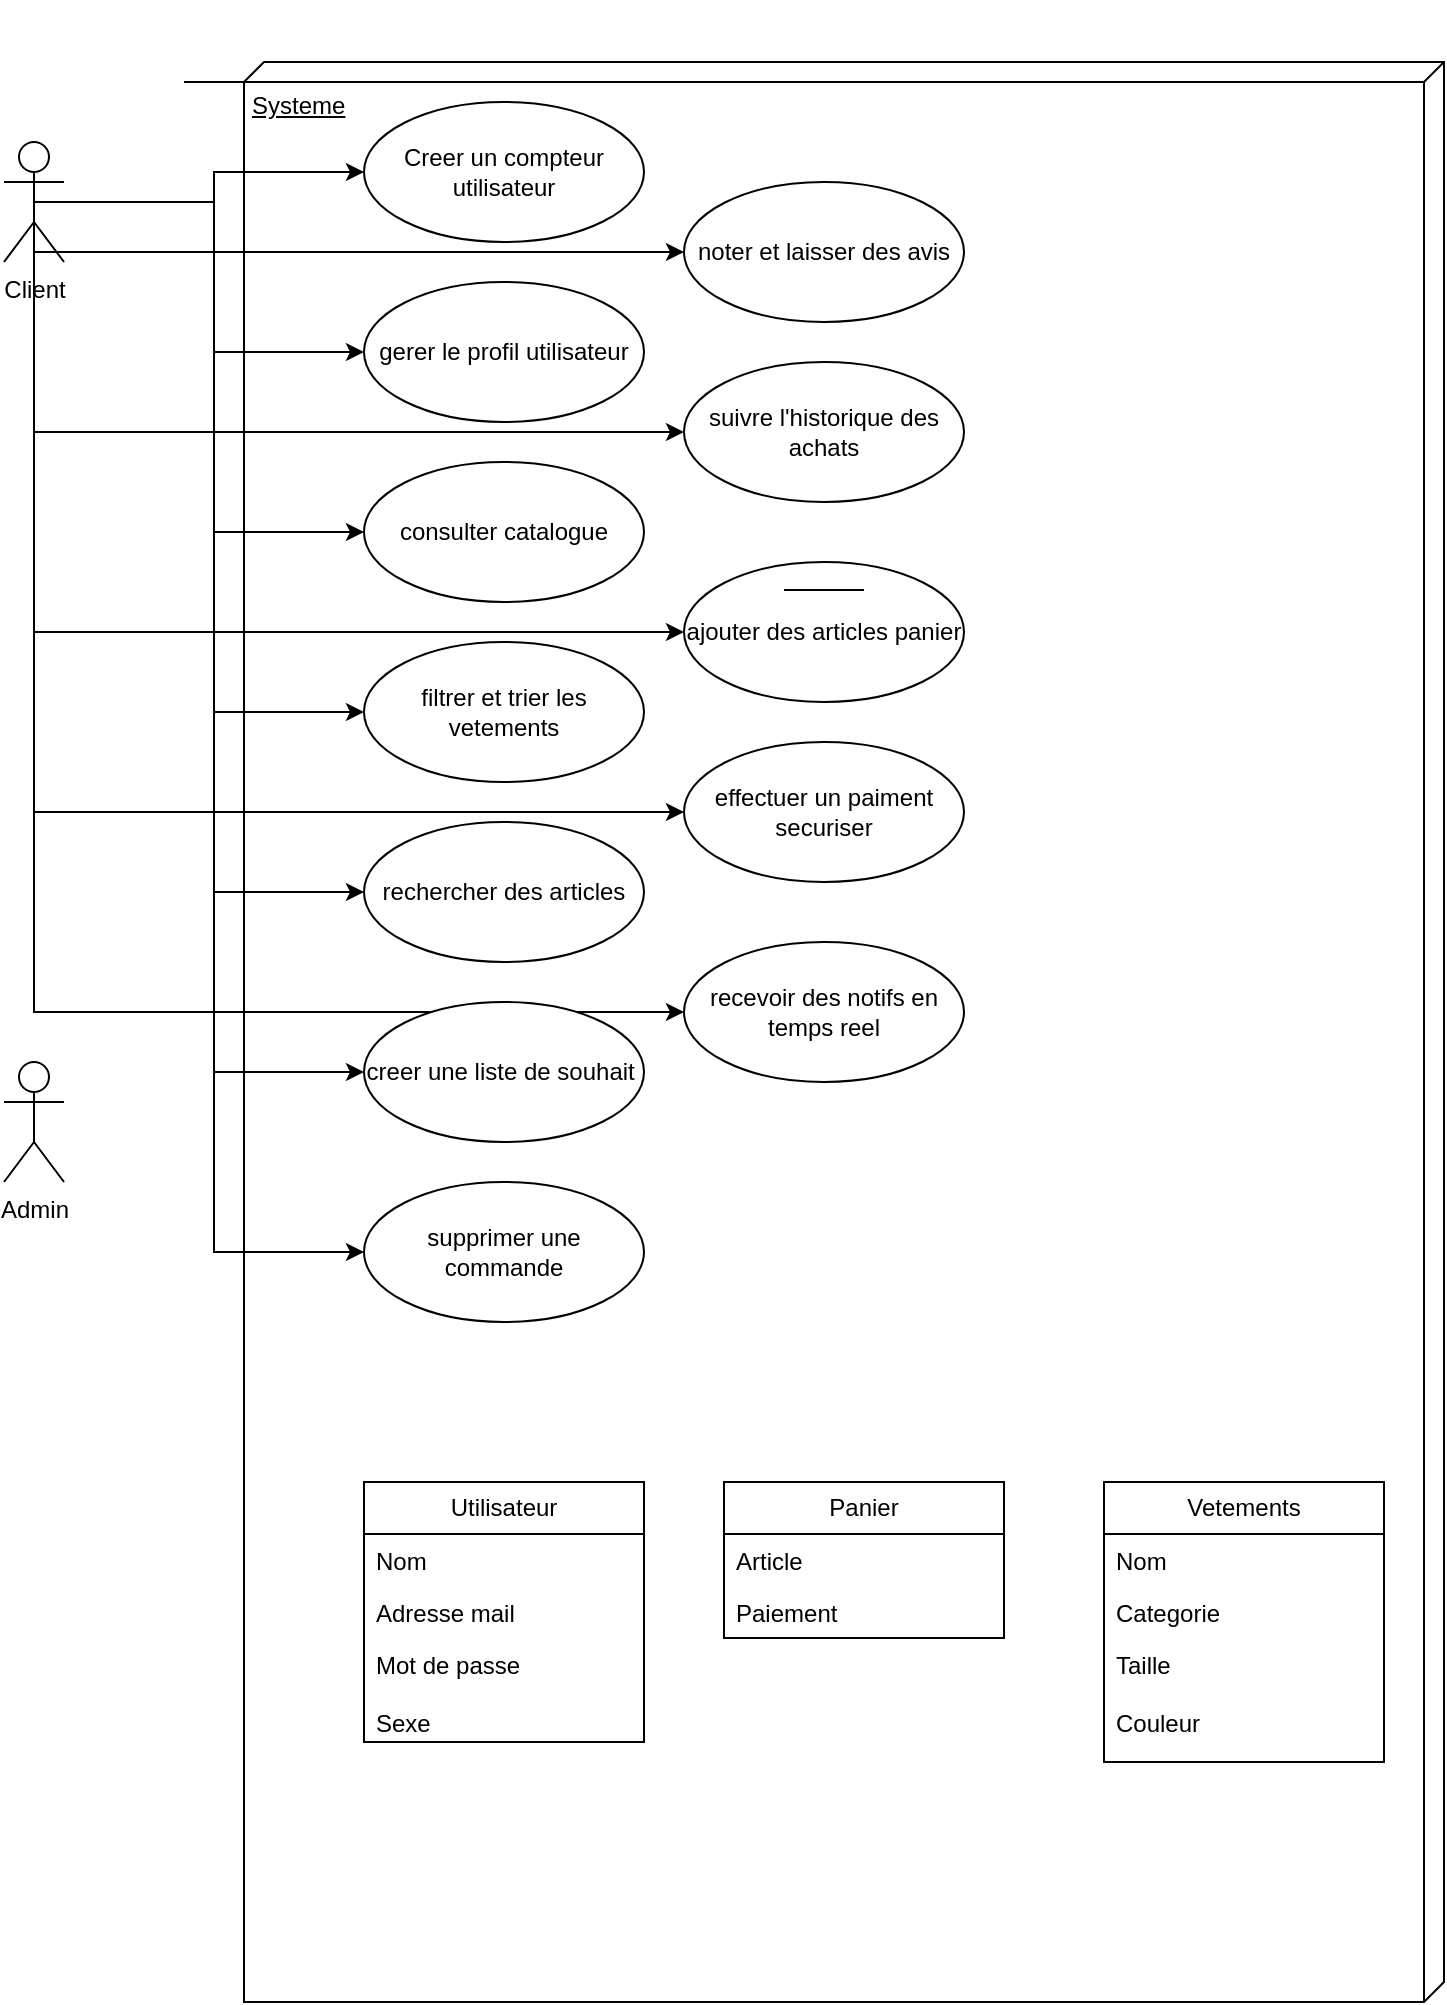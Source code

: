 <mxfile version="22.0.4" type="device">
  <diagram name="Page-1" id="6X6vLOPVa2SzGYuHZmyN">
    <mxGraphModel dx="1880" dy="785" grid="1" gridSize="10" guides="1" tooltips="1" connect="1" arrows="1" fold="1" page="1" pageScale="1" pageWidth="827" pageHeight="1169" math="0" shadow="0">
      <root>
        <mxCell id="0" />
        <mxCell id="1" parent="0" />
        <mxCell id="ZUUnunzUDBEL_9jYccDT-11" value="Systeme" style="verticalAlign=top;align=left;spacingTop=8;spacingLeft=2;spacingRight=12;shape=cube;size=10;direction=south;fontStyle=4;html=1;whiteSpace=wrap;" vertex="1" parent="1">
          <mxGeometry x="160" y="40" width="600" height="970" as="geometry" />
        </mxCell>
        <mxCell id="ZUUnunzUDBEL_9jYccDT-37" style="edgeStyle=orthogonalEdgeStyle;rounded=0;orthogonalLoop=1;jettySize=auto;html=1;exitX=0.5;exitY=0.5;exitDx=0;exitDy=0;exitPerimeter=0;entryX=0;entryY=0.5;entryDx=0;entryDy=0;" edge="1" parent="1" source="ZUUnunzUDBEL_9jYccDT-13" target="ZUUnunzUDBEL_9jYccDT-16">
          <mxGeometry relative="1" as="geometry" />
        </mxCell>
        <mxCell id="ZUUnunzUDBEL_9jYccDT-38" style="edgeStyle=orthogonalEdgeStyle;rounded=0;orthogonalLoop=1;jettySize=auto;html=1;exitX=0.5;exitY=0.5;exitDx=0;exitDy=0;exitPerimeter=0;entryX=0;entryY=0.5;entryDx=0;entryDy=0;" edge="1" parent="1" source="ZUUnunzUDBEL_9jYccDT-13" target="ZUUnunzUDBEL_9jYccDT-15">
          <mxGeometry relative="1" as="geometry" />
        </mxCell>
        <mxCell id="ZUUnunzUDBEL_9jYccDT-39" style="edgeStyle=orthogonalEdgeStyle;rounded=0;orthogonalLoop=1;jettySize=auto;html=1;exitX=0.5;exitY=0.5;exitDx=0;exitDy=0;exitPerimeter=0;entryX=0;entryY=0.5;entryDx=0;entryDy=0;" edge="1" parent="1" source="ZUUnunzUDBEL_9jYccDT-13" target="ZUUnunzUDBEL_9jYccDT-17">
          <mxGeometry relative="1" as="geometry" />
        </mxCell>
        <mxCell id="ZUUnunzUDBEL_9jYccDT-40" style="edgeStyle=orthogonalEdgeStyle;rounded=0;orthogonalLoop=1;jettySize=auto;html=1;exitX=0.5;exitY=0.5;exitDx=0;exitDy=0;exitPerimeter=0;entryX=0;entryY=0.5;entryDx=0;entryDy=0;" edge="1" parent="1" source="ZUUnunzUDBEL_9jYccDT-13" target="ZUUnunzUDBEL_9jYccDT-18">
          <mxGeometry relative="1" as="geometry" />
        </mxCell>
        <mxCell id="ZUUnunzUDBEL_9jYccDT-41" style="edgeStyle=orthogonalEdgeStyle;rounded=0;orthogonalLoop=1;jettySize=auto;html=1;exitX=0.5;exitY=0.5;exitDx=0;exitDy=0;exitPerimeter=0;entryX=0;entryY=0.5;entryDx=0;entryDy=0;" edge="1" parent="1" source="ZUUnunzUDBEL_9jYccDT-13" target="ZUUnunzUDBEL_9jYccDT-19">
          <mxGeometry relative="1" as="geometry" />
        </mxCell>
        <mxCell id="ZUUnunzUDBEL_9jYccDT-42" style="edgeStyle=orthogonalEdgeStyle;rounded=0;orthogonalLoop=1;jettySize=auto;html=1;exitX=0.5;exitY=0.5;exitDx=0;exitDy=0;exitPerimeter=0;entryX=0;entryY=0.5;entryDx=0;entryDy=0;" edge="1" parent="1" source="ZUUnunzUDBEL_9jYccDT-13" target="ZUUnunzUDBEL_9jYccDT-25">
          <mxGeometry relative="1" as="geometry" />
        </mxCell>
        <mxCell id="ZUUnunzUDBEL_9jYccDT-43" style="edgeStyle=orthogonalEdgeStyle;rounded=0;orthogonalLoop=1;jettySize=auto;html=1;exitX=0.5;exitY=0.5;exitDx=0;exitDy=0;exitPerimeter=0;entryX=0;entryY=0.5;entryDx=0;entryDy=0;" edge="1" parent="1" source="ZUUnunzUDBEL_9jYccDT-13" target="ZUUnunzUDBEL_9jYccDT-27">
          <mxGeometry relative="1" as="geometry" />
        </mxCell>
        <mxCell id="ZUUnunzUDBEL_9jYccDT-44" style="edgeStyle=orthogonalEdgeStyle;rounded=0;orthogonalLoop=1;jettySize=auto;html=1;exitX=0.5;exitY=0.5;exitDx=0;exitDy=0;exitPerimeter=0;entryX=0;entryY=0.5;entryDx=0;entryDy=0;" edge="1" parent="1" source="ZUUnunzUDBEL_9jYccDT-13" target="ZUUnunzUDBEL_9jYccDT-21">
          <mxGeometry relative="1" as="geometry">
            <Array as="points">
              <mxPoint x="55" y="135" />
            </Array>
          </mxGeometry>
        </mxCell>
        <mxCell id="ZUUnunzUDBEL_9jYccDT-46" style="edgeStyle=orthogonalEdgeStyle;rounded=0;orthogonalLoop=1;jettySize=auto;html=1;exitX=0.5;exitY=0.5;exitDx=0;exitDy=0;exitPerimeter=0;entryX=0;entryY=0.5;entryDx=0;entryDy=0;" edge="1" parent="1" source="ZUUnunzUDBEL_9jYccDT-13" target="ZUUnunzUDBEL_9jYccDT-20">
          <mxGeometry relative="1" as="geometry">
            <Array as="points">
              <mxPoint x="55" y="225" />
            </Array>
          </mxGeometry>
        </mxCell>
        <mxCell id="ZUUnunzUDBEL_9jYccDT-47" style="edgeStyle=orthogonalEdgeStyle;rounded=0;orthogonalLoop=1;jettySize=auto;html=1;exitX=0.5;exitY=0.5;exitDx=0;exitDy=0;exitPerimeter=0;entryX=0;entryY=0.5;entryDx=0;entryDy=0;" edge="1" parent="1" source="ZUUnunzUDBEL_9jYccDT-13" target="ZUUnunzUDBEL_9jYccDT-23">
          <mxGeometry relative="1" as="geometry">
            <Array as="points">
              <mxPoint x="55" y="325" />
            </Array>
          </mxGeometry>
        </mxCell>
        <mxCell id="ZUUnunzUDBEL_9jYccDT-48" style="edgeStyle=orthogonalEdgeStyle;rounded=0;orthogonalLoop=1;jettySize=auto;html=1;exitX=0.5;exitY=0.5;exitDx=0;exitDy=0;exitPerimeter=0;entryX=0;entryY=0.5;entryDx=0;entryDy=0;" edge="1" parent="1" source="ZUUnunzUDBEL_9jYccDT-13" target="ZUUnunzUDBEL_9jYccDT-24">
          <mxGeometry relative="1" as="geometry">
            <Array as="points">
              <mxPoint x="55" y="415" />
            </Array>
          </mxGeometry>
        </mxCell>
        <mxCell id="ZUUnunzUDBEL_9jYccDT-51" style="edgeStyle=orthogonalEdgeStyle;rounded=0;orthogonalLoop=1;jettySize=auto;html=1;exitX=0.5;exitY=0.5;exitDx=0;exitDy=0;exitPerimeter=0;entryX=0;entryY=0.5;entryDx=0;entryDy=0;" edge="1" parent="1" source="ZUUnunzUDBEL_9jYccDT-13" target="ZUUnunzUDBEL_9jYccDT-26">
          <mxGeometry relative="1" as="geometry">
            <Array as="points">
              <mxPoint x="55" y="515" />
            </Array>
          </mxGeometry>
        </mxCell>
        <mxCell id="ZUUnunzUDBEL_9jYccDT-13" value="Client" style="shape=umlActor;verticalLabelPosition=bottom;verticalAlign=top;html=1;" vertex="1" parent="1">
          <mxGeometry x="40" y="80" width="30" height="60" as="geometry" />
        </mxCell>
        <mxCell id="ZUUnunzUDBEL_9jYccDT-14" value="Admin" style="shape=umlActor;verticalLabelPosition=bottom;verticalAlign=top;html=1;" vertex="1" parent="1">
          <mxGeometry x="40" y="540" width="30" height="60" as="geometry" />
        </mxCell>
        <mxCell id="ZUUnunzUDBEL_9jYccDT-15" value="gerer le profil utilisateur" style="ellipse;whiteSpace=wrap;html=1;" vertex="1" parent="1">
          <mxGeometry x="220" y="150" width="140" height="70" as="geometry" />
        </mxCell>
        <mxCell id="ZUUnunzUDBEL_9jYccDT-16" value="Creer un compteur utilisateur" style="ellipse;whiteSpace=wrap;html=1;" vertex="1" parent="1">
          <mxGeometry x="220" y="60" width="140" height="70" as="geometry" />
        </mxCell>
        <mxCell id="ZUUnunzUDBEL_9jYccDT-17" value="consulter catalogue" style="ellipse;whiteSpace=wrap;html=1;" vertex="1" parent="1">
          <mxGeometry x="220" y="240" width="140" height="70" as="geometry" />
        </mxCell>
        <mxCell id="ZUUnunzUDBEL_9jYccDT-18" value="filtrer et trier les vetements" style="ellipse;whiteSpace=wrap;html=1;" vertex="1" parent="1">
          <mxGeometry x="220" y="330" width="140" height="70" as="geometry" />
        </mxCell>
        <mxCell id="ZUUnunzUDBEL_9jYccDT-19" value="rechercher des articles" style="ellipse;whiteSpace=wrap;html=1;" vertex="1" parent="1">
          <mxGeometry x="220" y="420" width="140" height="70" as="geometry" />
        </mxCell>
        <mxCell id="ZUUnunzUDBEL_9jYccDT-20" value="suivre l&#39;historique des achats" style="ellipse;whiteSpace=wrap;html=1;" vertex="1" parent="1">
          <mxGeometry x="380" y="190" width="140" height="70" as="geometry" />
        </mxCell>
        <mxCell id="ZUUnunzUDBEL_9jYccDT-21" value="noter et laisser des avis" style="ellipse;whiteSpace=wrap;html=1;" vertex="1" parent="1">
          <mxGeometry x="380" y="100" width="140" height="70" as="geometry" />
        </mxCell>
        <mxCell id="ZUUnunzUDBEL_9jYccDT-23" value="ajouter des articles panier" style="ellipse;whiteSpace=wrap;html=1;" vertex="1" parent="1">
          <mxGeometry x="380" y="290" width="140" height="70" as="geometry" />
        </mxCell>
        <mxCell id="ZUUnunzUDBEL_9jYccDT-24" value="effectuer un paiment securiser" style="ellipse;whiteSpace=wrap;html=1;" vertex="1" parent="1">
          <mxGeometry x="380" y="380" width="140" height="70" as="geometry" />
        </mxCell>
        <mxCell id="ZUUnunzUDBEL_9jYccDT-25" value="creer une liste de souhait&amp;nbsp;" style="ellipse;whiteSpace=wrap;html=1;" vertex="1" parent="1">
          <mxGeometry x="220" y="510" width="140" height="70" as="geometry" />
        </mxCell>
        <mxCell id="ZUUnunzUDBEL_9jYccDT-26" value="recevoir des notifs en temps reel" style="ellipse;whiteSpace=wrap;html=1;" vertex="1" parent="1">
          <mxGeometry x="380" y="480" width="140" height="70" as="geometry" />
        </mxCell>
        <mxCell id="ZUUnunzUDBEL_9jYccDT-27" value="supprimer une commande" style="ellipse;whiteSpace=wrap;html=1;" vertex="1" parent="1">
          <mxGeometry x="220" y="600" width="140" height="70" as="geometry" />
        </mxCell>
        <mxCell id="ZUUnunzUDBEL_9jYccDT-33" value="" style="line;strokeWidth=1;fillColor=none;align=left;verticalAlign=middle;spacingTop=-1;spacingLeft=3;spacingRight=3;rotatable=0;labelPosition=right;points=[];portConstraint=eastwest;strokeColor=inherit;" vertex="1" parent="1">
          <mxGeometry x="430" y="300" width="40" height="8" as="geometry" />
        </mxCell>
        <mxCell id="ZUUnunzUDBEL_9jYccDT-34" value="" style="line;strokeWidth=1;fillColor=none;align=left;verticalAlign=middle;spacingTop=-1;spacingLeft=3;spacingRight=3;rotatable=0;labelPosition=right;points=[];portConstraint=eastwest;strokeColor=inherit;" vertex="1" parent="1">
          <mxGeometry x="130" y="10" width="40" height="80" as="geometry" />
        </mxCell>
        <mxCell id="ZUUnunzUDBEL_9jYccDT-54" value="Utilisateur" style="swimlane;fontStyle=0;childLayout=stackLayout;horizontal=1;startSize=26;fillColor=none;horizontalStack=0;resizeParent=1;resizeParentMax=0;resizeLast=0;collapsible=1;marginBottom=0;whiteSpace=wrap;html=1;" vertex="1" parent="1">
          <mxGeometry x="220" y="750" width="140" height="130" as="geometry" />
        </mxCell>
        <mxCell id="ZUUnunzUDBEL_9jYccDT-55" value="Nom" style="text;strokeColor=none;fillColor=none;align=left;verticalAlign=top;spacingLeft=4;spacingRight=4;overflow=hidden;rotatable=0;points=[[0,0.5],[1,0.5]];portConstraint=eastwest;whiteSpace=wrap;html=1;" vertex="1" parent="ZUUnunzUDBEL_9jYccDT-54">
          <mxGeometry y="26" width="140" height="26" as="geometry" />
        </mxCell>
        <mxCell id="ZUUnunzUDBEL_9jYccDT-56" value="Adresse mail" style="text;strokeColor=none;fillColor=none;align=left;verticalAlign=top;spacingLeft=4;spacingRight=4;overflow=hidden;rotatable=0;points=[[0,0.5],[1,0.5]];portConstraint=eastwest;whiteSpace=wrap;html=1;" vertex="1" parent="ZUUnunzUDBEL_9jYccDT-54">
          <mxGeometry y="52" width="140" height="26" as="geometry" />
        </mxCell>
        <mxCell id="ZUUnunzUDBEL_9jYccDT-57" value="Mot de passe&lt;br&gt;&lt;br&gt;Sexe" style="text;strokeColor=none;fillColor=none;align=left;verticalAlign=top;spacingLeft=4;spacingRight=4;overflow=hidden;rotatable=0;points=[[0,0.5],[1,0.5]];portConstraint=eastwest;whiteSpace=wrap;html=1;" vertex="1" parent="ZUUnunzUDBEL_9jYccDT-54">
          <mxGeometry y="78" width="140" height="52" as="geometry" />
        </mxCell>
        <mxCell id="ZUUnunzUDBEL_9jYccDT-59" value="Vetements" style="swimlane;fontStyle=0;childLayout=stackLayout;horizontal=1;startSize=26;fillColor=none;horizontalStack=0;resizeParent=1;resizeParentMax=0;resizeLast=0;collapsible=1;marginBottom=0;whiteSpace=wrap;html=1;" vertex="1" parent="1">
          <mxGeometry x="590" y="750" width="140" height="140" as="geometry" />
        </mxCell>
        <mxCell id="ZUUnunzUDBEL_9jYccDT-60" value="Nom" style="text;strokeColor=none;fillColor=none;align=left;verticalAlign=top;spacingLeft=4;spacingRight=4;overflow=hidden;rotatable=0;points=[[0,0.5],[1,0.5]];portConstraint=eastwest;whiteSpace=wrap;html=1;" vertex="1" parent="ZUUnunzUDBEL_9jYccDT-59">
          <mxGeometry y="26" width="140" height="26" as="geometry" />
        </mxCell>
        <mxCell id="ZUUnunzUDBEL_9jYccDT-61" value="Categorie" style="text;strokeColor=none;fillColor=none;align=left;verticalAlign=top;spacingLeft=4;spacingRight=4;overflow=hidden;rotatable=0;points=[[0,0.5],[1,0.5]];portConstraint=eastwest;whiteSpace=wrap;html=1;" vertex="1" parent="ZUUnunzUDBEL_9jYccDT-59">
          <mxGeometry y="52" width="140" height="26" as="geometry" />
        </mxCell>
        <mxCell id="ZUUnunzUDBEL_9jYccDT-62" value="Taille&lt;br&gt;&lt;br&gt;Couleur" style="text;strokeColor=none;fillColor=none;align=left;verticalAlign=top;spacingLeft=4;spacingRight=4;overflow=hidden;rotatable=0;points=[[0,0.5],[1,0.5]];portConstraint=eastwest;whiteSpace=wrap;html=1;" vertex="1" parent="ZUUnunzUDBEL_9jYccDT-59">
          <mxGeometry y="78" width="140" height="62" as="geometry" />
        </mxCell>
        <mxCell id="ZUUnunzUDBEL_9jYccDT-63" value="Panier" style="swimlane;fontStyle=0;childLayout=stackLayout;horizontal=1;startSize=26;fillColor=none;horizontalStack=0;resizeParent=1;resizeParentMax=0;resizeLast=0;collapsible=1;marginBottom=0;whiteSpace=wrap;html=1;" vertex="1" parent="1">
          <mxGeometry x="400" y="750" width="140" height="78" as="geometry" />
        </mxCell>
        <mxCell id="ZUUnunzUDBEL_9jYccDT-64" value="Article" style="text;strokeColor=none;fillColor=none;align=left;verticalAlign=top;spacingLeft=4;spacingRight=4;overflow=hidden;rotatable=0;points=[[0,0.5],[1,0.5]];portConstraint=eastwest;whiteSpace=wrap;html=1;" vertex="1" parent="ZUUnunzUDBEL_9jYccDT-63">
          <mxGeometry y="26" width="140" height="26" as="geometry" />
        </mxCell>
        <mxCell id="ZUUnunzUDBEL_9jYccDT-65" value="Paiement" style="text;strokeColor=none;fillColor=none;align=left;verticalAlign=top;spacingLeft=4;spacingRight=4;overflow=hidden;rotatable=0;points=[[0,0.5],[1,0.5]];portConstraint=eastwest;whiteSpace=wrap;html=1;" vertex="1" parent="ZUUnunzUDBEL_9jYccDT-63">
          <mxGeometry y="52" width="140" height="26" as="geometry" />
        </mxCell>
      </root>
    </mxGraphModel>
  </diagram>
</mxfile>
